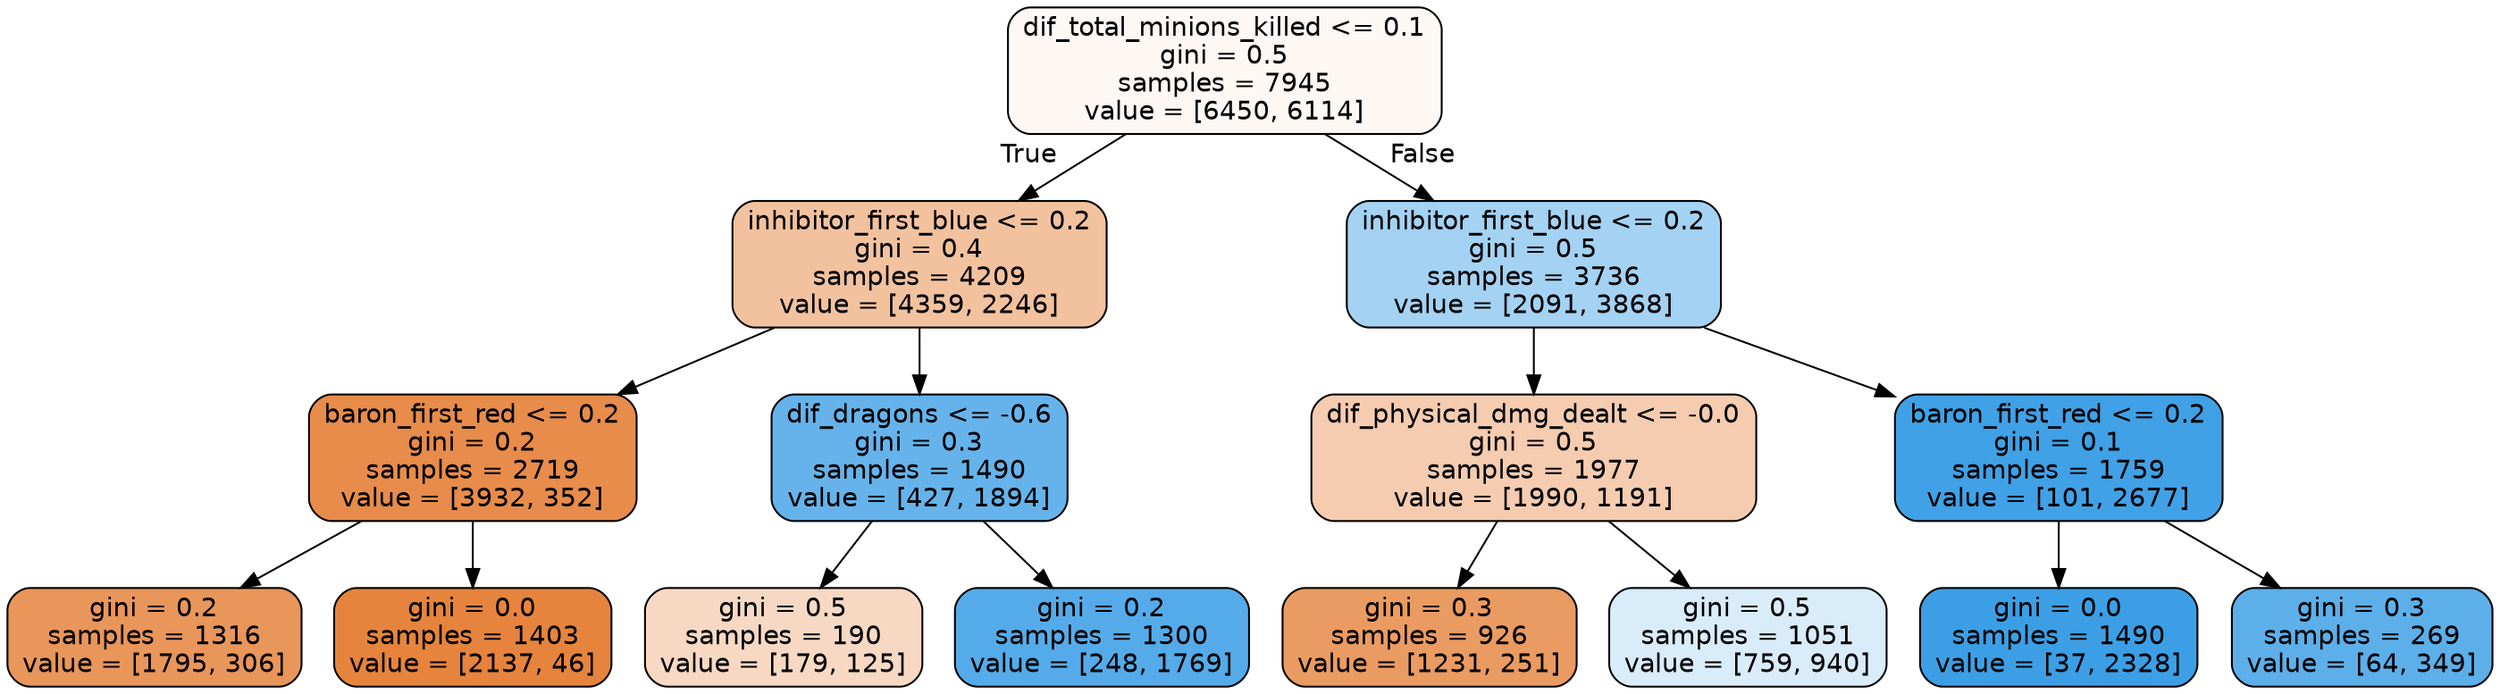 digraph Tree {
node [shape=box, style="filled, rounded", color="black", fontname="helvetica"] ;
edge [fontname="helvetica"] ;
0 [label="dif_total_minions_killed <= 0.1\ngini = 0.5\nsamples = 7945\nvalue = [6450, 6114]", fillcolor="#fef8f5"] ;
1 [label="inhibitor_first_blue <= 0.2\ngini = 0.4\nsamples = 4209\nvalue = [4359, 2246]", fillcolor="#f2c29f"] ;
0 -> 1 [labeldistance=2.5, labelangle=45, headlabel="True"] ;
2 [label="baron_first_red <= 0.2\ngini = 0.2\nsamples = 2719\nvalue = [3932, 352]", fillcolor="#e78c4b"] ;
1 -> 2 ;
3 [label="gini = 0.2\nsamples = 1316\nvalue = [1795, 306]", fillcolor="#e9965b"] ;
2 -> 3 ;
4 [label="gini = 0.0\nsamples = 1403\nvalue = [2137, 46]", fillcolor="#e6843d"] ;
2 -> 4 ;
5 [label="dif_dragons <= -0.6\ngini = 0.3\nsamples = 1490\nvalue = [427, 1894]", fillcolor="#66b3eb"] ;
1 -> 5 ;
6 [label="gini = 0.5\nsamples = 190\nvalue = [179, 125]", fillcolor="#f7d9c3"] ;
5 -> 6 ;
7 [label="gini = 0.2\nsamples = 1300\nvalue = [248, 1769]", fillcolor="#55abe9"] ;
5 -> 7 ;
8 [label="inhibitor_first_blue <= 0.2\ngini = 0.5\nsamples = 3736\nvalue = [2091, 3868]", fillcolor="#a4d2f3"] ;
0 -> 8 [labeldistance=2.5, labelangle=-45, headlabel="False"] ;
9 [label="dif_physical_dmg_dealt <= -0.0\ngini = 0.5\nsamples = 1977\nvalue = [1990, 1191]", fillcolor="#f5ccb0"] ;
8 -> 9 ;
10 [label="gini = 0.3\nsamples = 926\nvalue = [1231, 251]", fillcolor="#ea9b61"] ;
9 -> 10 ;
11 [label="gini = 0.5\nsamples = 1051\nvalue = [759, 940]", fillcolor="#d9ecfa"] ;
9 -> 11 ;
12 [label="baron_first_red <= 0.2\ngini = 0.1\nsamples = 1759\nvalue = [101, 2677]", fillcolor="#40a1e6"] ;
8 -> 12 ;
13 [label="gini = 0.0\nsamples = 1490\nvalue = [37, 2328]", fillcolor="#3c9fe5"] ;
12 -> 13 ;
14 [label="gini = 0.3\nsamples = 269\nvalue = [64, 349]", fillcolor="#5dafea"] ;
12 -> 14 ;
}